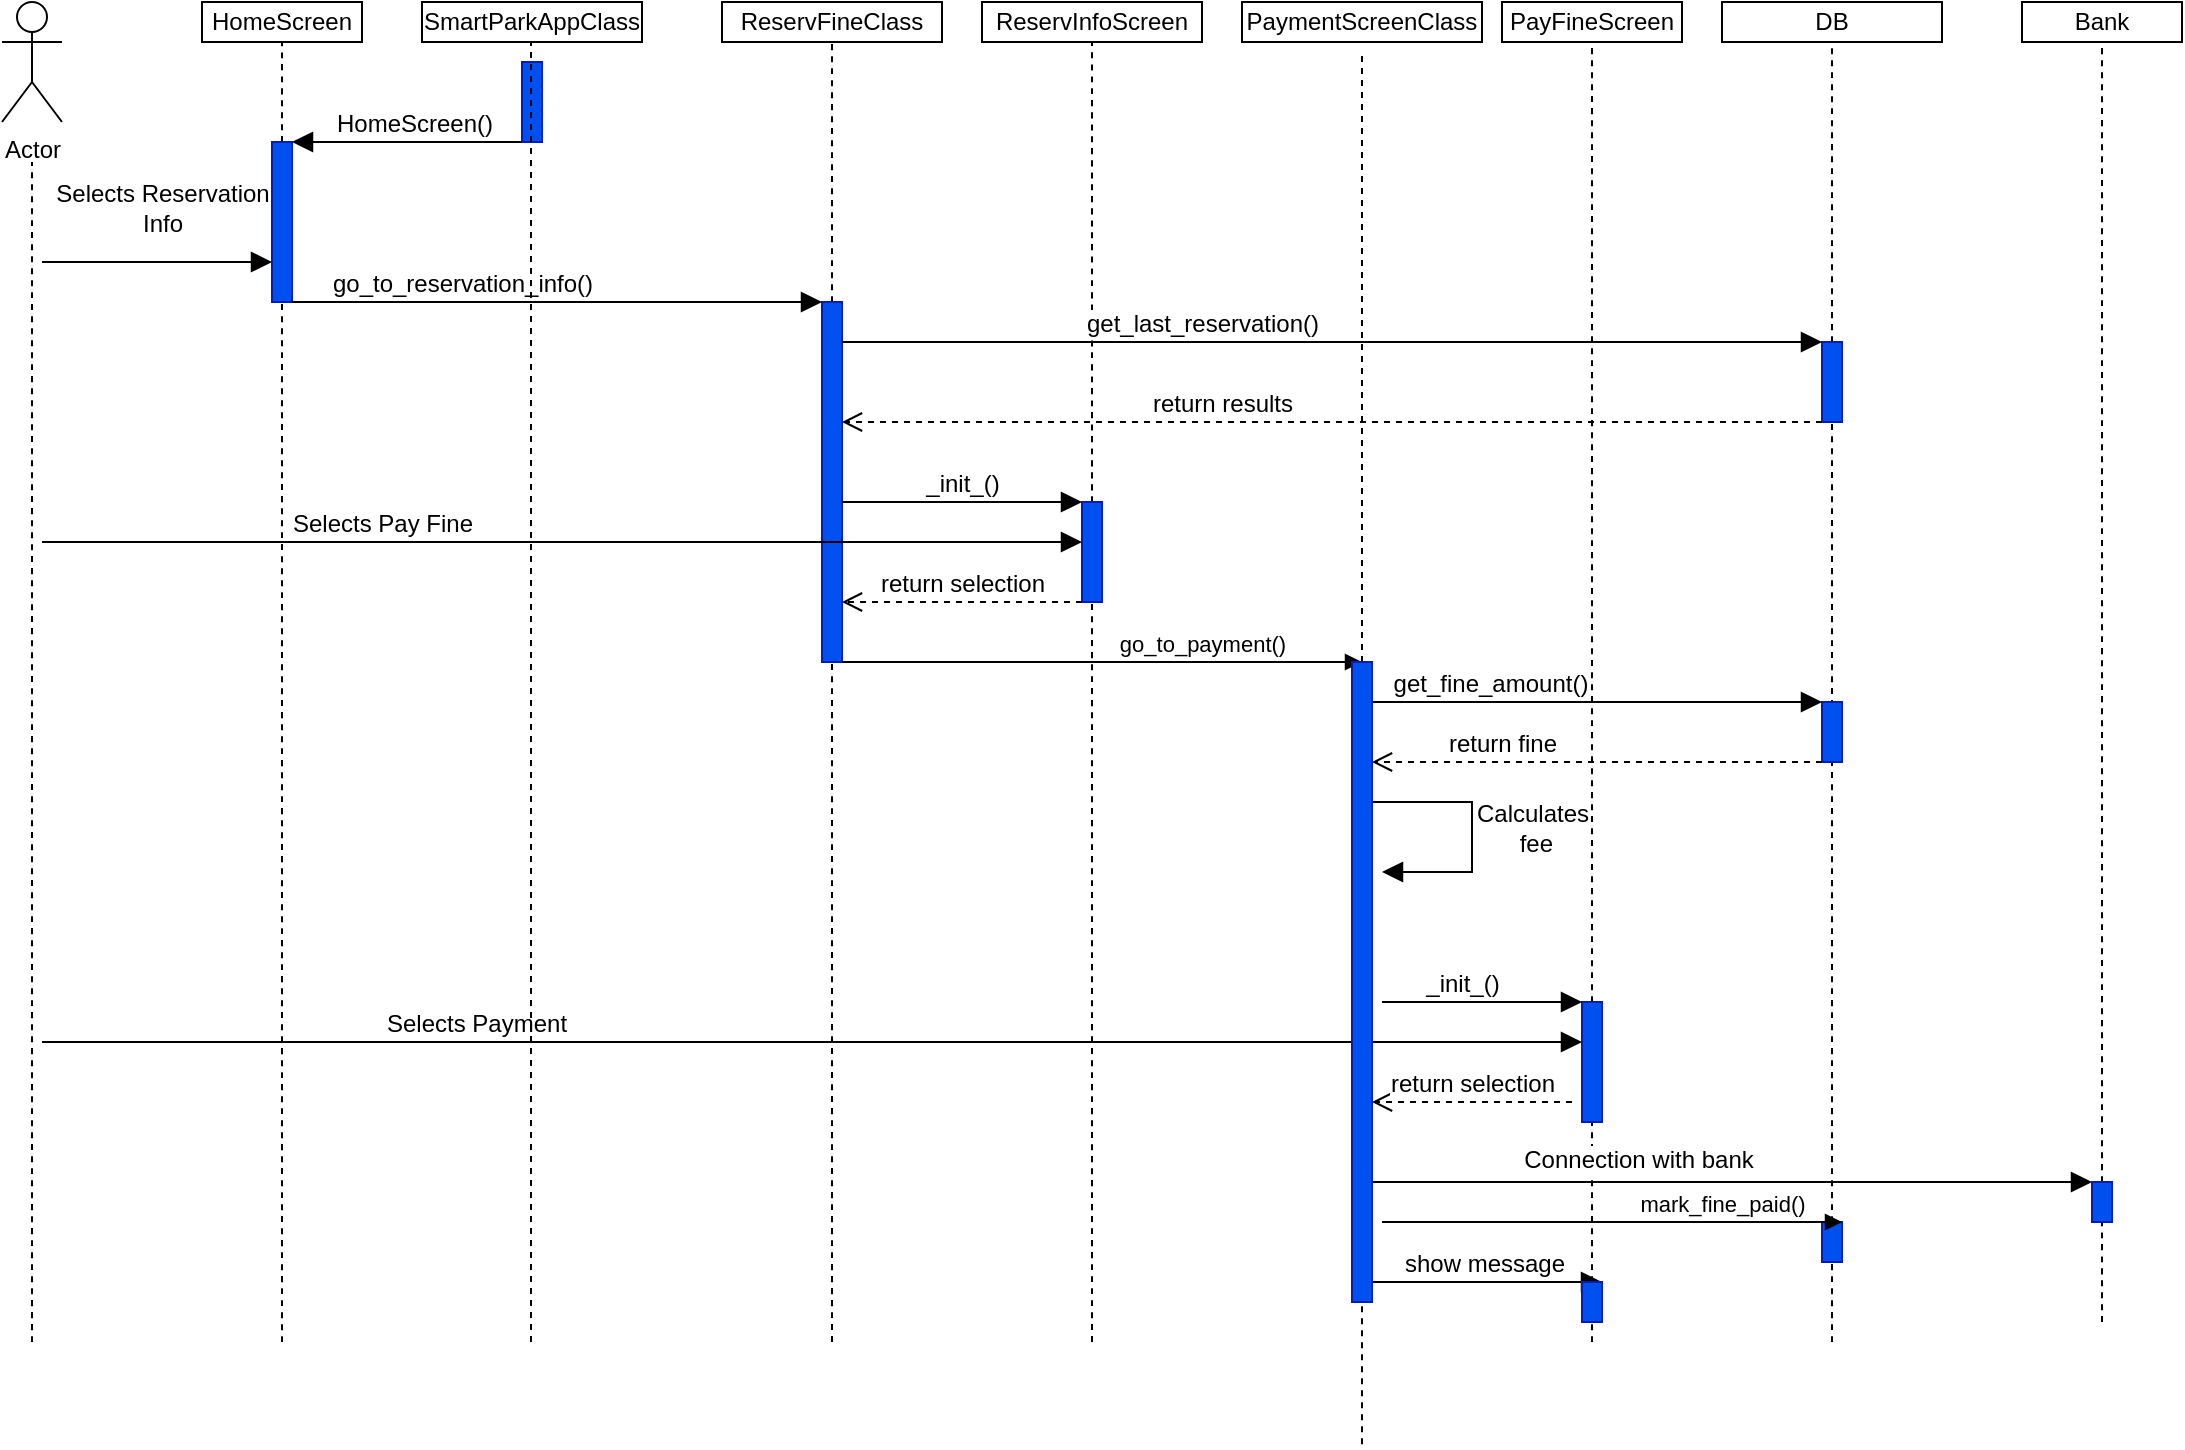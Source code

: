 <mxfile version="27.0.9">
  <diagram name="Page-1" id="2YBvvXClWsGukQMizWep">
    <mxGraphModel dx="1489" dy="810" grid="1" gridSize="10" guides="1" tooltips="1" connect="1" arrows="1" fold="1" page="1" pageScale="1" pageWidth="850" pageHeight="1100" math="0" shadow="0">
      <root>
        <mxCell id="0" />
        <mxCell id="1" parent="0" />
        <mxCell id="ODD396DWi1fxjS1EXlqB-1" value="" style="endArrow=none;dashed=1;html=1;rounded=0;fontSize=12;startSize=8;endSize=8;curved=1;" parent="1" edge="1">
          <mxGeometry width="50" height="50" relative="1" as="geometry">
            <mxPoint x="35" y="680" as="sourcePoint" />
            <mxPoint x="35" y="90" as="targetPoint" />
          </mxGeometry>
        </mxCell>
        <mxCell id="ODD396DWi1fxjS1EXlqB-2" value="Actor" style="shape=umlActor;verticalLabelPosition=bottom;verticalAlign=top;html=1;outlineConnect=0;" parent="1" vertex="1">
          <mxGeometry x="20" y="10" width="30" height="60" as="geometry" />
        </mxCell>
        <mxCell id="ODD396DWi1fxjS1EXlqB-3" value="" style="endArrow=none;dashed=1;html=1;rounded=0;fontSize=12;startSize=8;endSize=8;curved=1;" parent="1" source="ODD396DWi1fxjS1EXlqB-22" target="ODD396DWi1fxjS1EXlqB-4" edge="1">
          <mxGeometry width="50" height="50" relative="1" as="geometry">
            <mxPoint x="160" y="560" as="sourcePoint" />
            <mxPoint x="390" y="290" as="targetPoint" />
          </mxGeometry>
        </mxCell>
        <mxCell id="ODD396DWi1fxjS1EXlqB-4" value="HomeScreen" style="rounded=0;whiteSpace=wrap;html=1;" parent="1" vertex="1">
          <mxGeometry x="120" y="10" width="80" height="20" as="geometry" />
        </mxCell>
        <mxCell id="ODD396DWi1fxjS1EXlqB-9" value="" style="endArrow=none;dashed=1;html=1;rounded=0;fontSize=12;startSize=8;endSize=8;curved=1;" parent="1" source="ODD396DWi1fxjS1EXlqB-21" target="ODD396DWi1fxjS1EXlqB-10" edge="1">
          <mxGeometry width="50" height="50" relative="1" as="geometry">
            <mxPoint x="435" y="560" as="sourcePoint" />
            <mxPoint x="550" y="290" as="targetPoint" />
          </mxGeometry>
        </mxCell>
        <mxCell id="ODD396DWi1fxjS1EXlqB-10" value="ReservFineClass" style="rounded=0;whiteSpace=wrap;html=1;" parent="1" vertex="1">
          <mxGeometry x="380" y="10" width="110" height="20" as="geometry" />
        </mxCell>
        <mxCell id="ODD396DWi1fxjS1EXlqB-11" value="" style="endArrow=none;dashed=1;html=1;rounded=0;fontSize=12;startSize=8;endSize=8;curved=1;" parent="1" source="ODD396DWi1fxjS1EXlqB-20" target="ODD396DWi1fxjS1EXlqB-12" edge="1">
          <mxGeometry width="50" height="50" relative="1" as="geometry">
            <mxPoint x="565" y="560" as="sourcePoint" />
            <mxPoint x="550" y="290" as="targetPoint" />
          </mxGeometry>
        </mxCell>
        <mxCell id="ODD396DWi1fxjS1EXlqB-12" value="ReservInfoScreen" style="rounded=0;whiteSpace=wrap;html=1;" parent="1" vertex="1">
          <mxGeometry x="510" y="10" width="110" height="20" as="geometry" />
        </mxCell>
        <mxCell id="ODD396DWi1fxjS1EXlqB-13" value="" style="endArrow=none;dashed=1;html=1;rounded=0;fontSize=12;startSize=8;endSize=8;curved=1;" parent="1" source="ODD396DWi1fxjS1EXlqB-19" target="ODD396DWi1fxjS1EXlqB-14" edge="1">
          <mxGeometry width="50" height="50" relative="1" as="geometry">
            <mxPoint x="815" y="560" as="sourcePoint" />
            <mxPoint x="680" y="290" as="targetPoint" />
          </mxGeometry>
        </mxCell>
        <mxCell id="ODD396DWi1fxjS1EXlqB-14" value="PayFineScreen" style="rounded=0;whiteSpace=wrap;html=1;" parent="1" vertex="1">
          <mxGeometry x="770" y="10" width="90" height="20" as="geometry" />
        </mxCell>
        <mxCell id="ODD396DWi1fxjS1EXlqB-15" value="" style="endArrow=none;dashed=1;html=1;rounded=0;fontSize=12;startSize=8;endSize=8;curved=1;" parent="1" source="ODD396DWi1fxjS1EXlqB-18" target="ODD396DWi1fxjS1EXlqB-16" edge="1">
          <mxGeometry width="50" height="50" relative="1" as="geometry">
            <mxPoint x="935" y="560" as="sourcePoint" />
            <mxPoint x="680" y="290" as="targetPoint" />
          </mxGeometry>
        </mxCell>
        <mxCell id="ODD396DWi1fxjS1EXlqB-16" value="DB" style="rounded=0;whiteSpace=wrap;html=1;" parent="1" vertex="1">
          <mxGeometry x="880" y="10" width="110" height="20" as="geometry" />
        </mxCell>
        <mxCell id="ODD396DWi1fxjS1EXlqB-23" value="" style="endArrow=none;dashed=1;html=1;rounded=0;fontSize=12;startSize=8;endSize=8;curved=1;" parent="1" target="ODD396DWi1fxjS1EXlqB-22" edge="1">
          <mxGeometry width="50" height="50" relative="1" as="geometry">
            <mxPoint x="160" y="680" as="sourcePoint" />
            <mxPoint x="160" y="30" as="targetPoint" />
          </mxGeometry>
        </mxCell>
        <mxCell id="ODD396DWi1fxjS1EXlqB-22" value="" style="html=1;points=[[0,0,0,0,5],[0,1,0,0,-5],[1,0,0,0,5],[1,1,0,0,-5]];perimeter=orthogonalPerimeter;outlineConnect=0;targetShapes=umlLifeline;portConstraint=eastwest;newEdgeStyle={&quot;curved&quot;:0,&quot;rounded&quot;:0};fillColor=#0050ef;fontColor=#ffffff;strokeColor=#001DBC;" parent="1" vertex="1">
          <mxGeometry x="155" y="80" width="10" height="80" as="geometry" />
        </mxCell>
        <mxCell id="ODD396DWi1fxjS1EXlqB-24" value="" style="endArrow=none;dashed=1;html=1;rounded=0;fontSize=12;startSize=8;endSize=8;curved=1;" parent="1" target="ODD396DWi1fxjS1EXlqB-21" edge="1">
          <mxGeometry width="50" height="50" relative="1" as="geometry">
            <mxPoint x="435" y="680" as="sourcePoint" />
            <mxPoint x="435" y="30" as="targetPoint" />
          </mxGeometry>
        </mxCell>
        <mxCell id="ODD396DWi1fxjS1EXlqB-21" value="" style="html=1;points=[[0,0,0,0,5],[0,1,0,0,-5],[1,0,0,0,5],[1,1,0,0,-5]];perimeter=orthogonalPerimeter;outlineConnect=0;targetShapes=umlLifeline;portConstraint=eastwest;newEdgeStyle={&quot;curved&quot;:0,&quot;rounded&quot;:0};fillColor=#0050ef;fontColor=#ffffff;strokeColor=#001DBC;" parent="1" vertex="1">
          <mxGeometry x="430" y="160" width="10" height="180" as="geometry" />
        </mxCell>
        <mxCell id="ODD396DWi1fxjS1EXlqB-25" value="" style="endArrow=none;dashed=1;html=1;rounded=0;fontSize=12;startSize=8;endSize=8;curved=1;" parent="1" target="ODD396DWi1fxjS1EXlqB-20" edge="1">
          <mxGeometry width="50" height="50" relative="1" as="geometry">
            <mxPoint x="565" y="680" as="sourcePoint" />
            <mxPoint x="565" y="30" as="targetPoint" />
          </mxGeometry>
        </mxCell>
        <mxCell id="ODD396DWi1fxjS1EXlqB-20" value="" style="html=1;points=[[0,0,0,0,5],[0,1,0,0,-5],[1,0,0,0,5],[1,1,0,0,-5]];perimeter=orthogonalPerimeter;outlineConnect=0;targetShapes=umlLifeline;portConstraint=eastwest;newEdgeStyle={&quot;curved&quot;:0,&quot;rounded&quot;:0};fillColor=#0050ef;fontColor=#ffffff;strokeColor=#001DBC;" parent="1" vertex="1">
          <mxGeometry x="560" y="260" width="10" height="50" as="geometry" />
        </mxCell>
        <mxCell id="ODD396DWi1fxjS1EXlqB-26" value="" style="endArrow=none;dashed=1;html=1;rounded=0;fontSize=12;startSize=8;endSize=8;curved=1;" parent="1" target="ODD396DWi1fxjS1EXlqB-19" edge="1">
          <mxGeometry width="50" height="50" relative="1" as="geometry">
            <mxPoint x="815" y="680" as="sourcePoint" />
            <mxPoint x="685" y="30" as="targetPoint" />
          </mxGeometry>
        </mxCell>
        <mxCell id="ODD396DWi1fxjS1EXlqB-19" value="" style="html=1;points=[[0,0,0,0,5],[0,1,0,0,-5],[1,0,0,0,5],[1,1,0,0,-5]];perimeter=orthogonalPerimeter;outlineConnect=0;targetShapes=umlLifeline;portConstraint=eastwest;newEdgeStyle={&quot;curved&quot;:0,&quot;rounded&quot;:0};fillColor=#0050ef;fontColor=#ffffff;strokeColor=#001DBC;" parent="1" vertex="1">
          <mxGeometry x="810" y="510" width="10" height="60" as="geometry" />
        </mxCell>
        <mxCell id="ODD396DWi1fxjS1EXlqB-27" value="" style="endArrow=none;dashed=1;html=1;rounded=0;fontSize=12;startSize=8;endSize=8;curved=1;" parent="1" target="ODD396DWi1fxjS1EXlqB-18" edge="1" source="0WBfvHB4-5IA0MVpjG4s-11">
          <mxGeometry width="50" height="50" relative="1" as="geometry">
            <mxPoint x="935" y="680" as="sourcePoint" />
            <mxPoint x="805" y="30" as="targetPoint" />
          </mxGeometry>
        </mxCell>
        <mxCell id="ODD396DWi1fxjS1EXlqB-18" value="" style="html=1;points=[[0,0,0,0,5],[0,1,0,0,-5],[1,0,0,0,5],[1,1,0,0,-5]];perimeter=orthogonalPerimeter;outlineConnect=0;targetShapes=umlLifeline;portConstraint=eastwest;newEdgeStyle={&quot;curved&quot;:0,&quot;rounded&quot;:0};fillColor=#0050ef;fontColor=#ffffff;strokeColor=#001DBC;" parent="1" vertex="1">
          <mxGeometry x="930" y="180" width="10" height="40" as="geometry" />
        </mxCell>
        <mxCell id="ODD396DWi1fxjS1EXlqB-28" value="Selects Reservation&lt;div&gt;Info&lt;/div&gt;" style="html=1;verticalAlign=bottom;endArrow=block;curved=0;rounded=0;fontSize=12;startSize=8;endSize=8;" parent="1" edge="1">
          <mxGeometry x="0.043" y="10" width="80" relative="1" as="geometry">
            <mxPoint x="40" y="140" as="sourcePoint" />
            <mxPoint x="155" y="140" as="targetPoint" />
            <mxPoint as="offset" />
          </mxGeometry>
        </mxCell>
        <mxCell id="ODD396DWi1fxjS1EXlqB-29" value="HomeScreen()" style="html=1;verticalAlign=bottom;endArrow=block;curved=0;rounded=0;fontSize=12;startSize=8;endSize=8;entryX=1;entryY=0;entryDx=0;entryDy=0;entryPerimeter=0;" parent="1" target="ODD396DWi1fxjS1EXlqB-22" edge="1">
          <mxGeometry x="-0.048" width="80" relative="1" as="geometry">
            <mxPoint x="280" y="80" as="sourcePoint" />
            <mxPoint x="190" y="80" as="targetPoint" />
            <mxPoint as="offset" />
          </mxGeometry>
        </mxCell>
        <mxCell id="ODD396DWi1fxjS1EXlqB-30" value="go_to_reservation_info()" style="html=1;verticalAlign=bottom;endArrow=block;curved=0;rounded=0;fontSize=12;startSize=8;endSize=8;" parent="1" target="ODD396DWi1fxjS1EXlqB-21" edge="1">
          <mxGeometry x="-0.358" width="80" relative="1" as="geometry">
            <mxPoint x="165" y="160" as="sourcePoint" />
            <mxPoint x="245" y="160" as="targetPoint" />
            <mxPoint as="offset" />
          </mxGeometry>
        </mxCell>
        <mxCell id="ODD396DWi1fxjS1EXlqB-31" value="get_last_reservation()" style="html=1;verticalAlign=bottom;endArrow=block;curved=0;rounded=0;fontSize=12;startSize=8;endSize=8;" parent="1" target="ODD396DWi1fxjS1EXlqB-18" edge="1">
          <mxGeometry x="-0.265" width="80" relative="1" as="geometry">
            <mxPoint x="440" y="180" as="sourcePoint" />
            <mxPoint x="520" y="180" as="targetPoint" />
            <mxPoint as="offset" />
          </mxGeometry>
        </mxCell>
        <mxCell id="ODD396DWi1fxjS1EXlqB-33" value="return results" style="html=1;verticalAlign=bottom;endArrow=open;dashed=1;endSize=8;curved=0;rounded=0;fontSize=12;" parent="1" edge="1" source="ODD396DWi1fxjS1EXlqB-18">
          <mxGeometry x="0.225" relative="1" as="geometry">
            <mxPoint x="800" y="220" as="sourcePoint" />
            <mxPoint x="440" y="220" as="targetPoint" />
            <mxPoint as="offset" />
          </mxGeometry>
        </mxCell>
        <mxCell id="ODD396DWi1fxjS1EXlqB-34" value="&lt;div&gt;_init_()&lt;/div&gt;" style="html=1;verticalAlign=bottom;endArrow=block;curved=0;rounded=0;fontSize=12;startSize=8;endSize=8;" parent="1" target="ODD396DWi1fxjS1EXlqB-20" edge="1" source="ODD396DWi1fxjS1EXlqB-21">
          <mxGeometry width="80" relative="1" as="geometry">
            <mxPoint x="450" y="260" as="sourcePoint" />
            <mxPoint x="530" y="260" as="targetPoint" />
          </mxGeometry>
        </mxCell>
        <mxCell id="ODD396DWi1fxjS1EXlqB-35" value="Selects Pay Fine" style="html=1;verticalAlign=bottom;endArrow=block;curved=0;rounded=0;fontSize=12;startSize=8;endSize=8;" parent="1" edge="1">
          <mxGeometry x="-0.346" width="80" relative="1" as="geometry">
            <mxPoint x="40" y="280" as="sourcePoint" />
            <mxPoint x="560" y="280" as="targetPoint" />
            <mxPoint as="offset" />
          </mxGeometry>
        </mxCell>
        <mxCell id="ODD396DWi1fxjS1EXlqB-36" value="" style="html=1;points=[[0,0,0,0,5],[0,1,0,0,-5],[1,0,0,0,5],[1,1,0,0,-5]];perimeter=orthogonalPerimeter;outlineConnect=0;targetShapes=umlLifeline;portConstraint=eastwest;newEdgeStyle={&quot;curved&quot;:0,&quot;rounded&quot;:0};fillColor=#0050ef;fontColor=#ffffff;strokeColor=#001DBC;" parent="1" vertex="1">
          <mxGeometry x="930" y="360" width="10" height="30" as="geometry" />
        </mxCell>
        <mxCell id="ODD396DWi1fxjS1EXlqB-37" value="get_fine_amount()" style="html=1;verticalAlign=bottom;endArrow=block;curved=0;rounded=0;fontSize=12;startSize=8;endSize=8;" parent="1" edge="1">
          <mxGeometry x="-0.479" width="80" relative="1" as="geometry">
            <mxPoint x="705" y="360" as="sourcePoint" />
            <mxPoint x="930" y="360" as="targetPoint" />
            <mxPoint as="offset" />
            <Array as="points">
              <mxPoint x="720" y="360" />
            </Array>
          </mxGeometry>
        </mxCell>
        <mxCell id="ODD396DWi1fxjS1EXlqB-40" value="return selection" style="html=1;verticalAlign=bottom;endArrow=open;dashed=1;endSize=8;curved=0;rounded=0;fontSize=12;" parent="1" edge="1">
          <mxGeometry relative="1" as="geometry">
            <mxPoint x="560" y="310" as="sourcePoint" />
            <mxPoint x="440" y="310" as="targetPoint" />
          </mxGeometry>
        </mxCell>
        <mxCell id="ODD396DWi1fxjS1EXlqB-41" value="return fine" style="html=1;verticalAlign=bottom;endArrow=open;dashed=1;endSize=8;curved=0;rounded=0;fontSize=12;" parent="1" edge="1" target="0WBfvHB4-5IA0MVpjG4s-9">
          <mxGeometry x="0.422" relative="1" as="geometry">
            <mxPoint x="930" y="390" as="sourcePoint" />
            <mxPoint x="570" y="390" as="targetPoint" />
            <mxPoint as="offset" />
          </mxGeometry>
        </mxCell>
        <mxCell id="ODD396DWi1fxjS1EXlqB-42" value="Calculates&lt;div&gt;&amp;nbsp;fee&lt;/div&gt;" style="html=1;verticalAlign=bottom;endArrow=block;curved=0;rounded=0;fontSize=12;startSize=8;endSize=8;" parent="1" edge="1">
          <mxGeometry x="0.231" y="30" width="80" relative="1" as="geometry">
            <mxPoint x="705" y="410" as="sourcePoint" />
            <mxPoint x="710" y="445" as="targetPoint" />
            <Array as="points">
              <mxPoint x="755" y="410" />
              <mxPoint x="755" y="445" />
            </Array>
            <mxPoint as="offset" />
          </mxGeometry>
        </mxCell>
        <mxCell id="ODD396DWi1fxjS1EXlqB-43" value="&lt;span style=&quot;background-color: light-dark(#ffffff, var(--ge-dark-color, #121212)); color: light-dark(rgb(0, 0, 0), rgb(255, 255, 255));&quot;&gt;_init_()&lt;/span&gt;" style="html=1;verticalAlign=bottom;endArrow=block;curved=0;rounded=0;fontSize=12;startSize=8;endSize=8;" parent="1" target="ODD396DWi1fxjS1EXlqB-19" edge="1">
          <mxGeometry x="-0.2" width="80" relative="1" as="geometry">
            <mxPoint x="710" y="510" as="sourcePoint" />
            <mxPoint x="560" y="510" as="targetPoint" />
            <mxPoint as="offset" />
          </mxGeometry>
        </mxCell>
        <mxCell id="ODD396DWi1fxjS1EXlqB-45" value="Selects Payment" style="html=1;verticalAlign=bottom;endArrow=block;curved=0;rounded=0;fontSize=12;startSize=8;endSize=8;" parent="1" edge="1">
          <mxGeometry x="-0.438" width="80" relative="1" as="geometry">
            <mxPoint x="40" y="530" as="sourcePoint" />
            <mxPoint x="810" y="530" as="targetPoint" />
            <mxPoint as="offset" />
          </mxGeometry>
        </mxCell>
        <mxCell id="ODD396DWi1fxjS1EXlqB-46" value="return selection" style="html=1;verticalAlign=bottom;endArrow=open;dashed=1;endSize=8;curved=0;rounded=0;fontSize=12;" parent="1" edge="1">
          <mxGeometry relative="1" as="geometry">
            <mxPoint x="805" y="560" as="sourcePoint" />
            <mxPoint x="705" y="560" as="targetPoint" />
          </mxGeometry>
        </mxCell>
        <mxCell id="ODD396DWi1fxjS1EXlqB-47" value="" style="endArrow=none;dashed=1;html=1;rounded=0;fontSize=12;startSize=8;endSize=8;curved=1;" parent="1" source="ODD396DWi1fxjS1EXlqB-51" target="ODD396DWi1fxjS1EXlqB-48" edge="1">
          <mxGeometry width="50" height="50" relative="1" as="geometry">
            <mxPoint x="1070" y="680" as="sourcePoint" />
            <mxPoint x="910" y="310" as="targetPoint" />
          </mxGeometry>
        </mxCell>
        <mxCell id="ODD396DWi1fxjS1EXlqB-48" value="Bank" style="rounded=0;whiteSpace=wrap;html=1;" parent="1" vertex="1">
          <mxGeometry x="1030" y="10" width="80" height="20" as="geometry" />
        </mxCell>
        <mxCell id="ODD396DWi1fxjS1EXlqB-49" value="Connection with bank" style="html=1;verticalAlign=bottom;endArrow=block;curved=0;rounded=0;fontSize=12;startSize=8;endSize=8;entryX=0;entryY=0;entryDx=0;entryDy=5;entryPerimeter=0;" parent="1" edge="1">
          <mxGeometry x="-0.264" y="2" width="80" relative="1" as="geometry">
            <mxPoint x="705" y="600" as="sourcePoint" />
            <mxPoint x="1065" y="600" as="targetPoint" />
            <mxPoint as="offset" />
          </mxGeometry>
        </mxCell>
        <mxCell id="ODD396DWi1fxjS1EXlqB-50" value="" style="endArrow=none;dashed=1;html=1;rounded=0;fontSize=12;startSize=8;endSize=8;curved=1;" parent="1" target="ODD396DWi1fxjS1EXlqB-51" edge="1">
          <mxGeometry width="50" height="50" relative="1" as="geometry">
            <mxPoint x="1070" y="670" as="sourcePoint" />
            <mxPoint x="940" y="30" as="targetPoint" />
          </mxGeometry>
        </mxCell>
        <mxCell id="ODD396DWi1fxjS1EXlqB-51" value="" style="html=1;points=[[0,0,0,0,5],[0,1,0,0,-5],[1,0,0,0,5],[1,1,0,0,-5]];perimeter=orthogonalPerimeter;outlineConnect=0;targetShapes=umlLifeline;portConstraint=eastwest;newEdgeStyle={&quot;curved&quot;:0,&quot;rounded&quot;:0};fillColor=#0050ef;fontColor=#ffffff;strokeColor=#001DBC;" parent="1" vertex="1">
          <mxGeometry x="1065" y="600" width="10" height="20" as="geometry" />
        </mxCell>
        <mxCell id="ODD396DWi1fxjS1EXlqB-52" value="show message" style="html=1;verticalAlign=bottom;endArrow=block;curved=0;rounded=0;fontSize=12;startSize=8;endSize=8;" parent="1" edge="1" source="0WBfvHB4-5IA0MVpjG4s-9">
          <mxGeometry x="-0.043" width="80" relative="1" as="geometry">
            <mxPoint x="730" y="650" as="sourcePoint" />
            <mxPoint x="820" y="650" as="targetPoint" />
            <mxPoint x="1" as="offset" />
          </mxGeometry>
        </mxCell>
        <mxCell id="ODD396DWi1fxjS1EXlqB-53" value="" style="html=1;points=[[0,0,0,0,5],[0,1,0,0,-5],[1,0,0,0,5],[1,1,0,0,-5]];perimeter=orthogonalPerimeter;outlineConnect=0;targetShapes=umlLifeline;portConstraint=eastwest;newEdgeStyle={&quot;curved&quot;:0,&quot;rounded&quot;:0};fillColor=#0050ef;fontColor=#ffffff;strokeColor=#001DBC;" parent="1" vertex="1">
          <mxGeometry x="810" y="650" width="10" height="20" as="geometry" />
        </mxCell>
        <mxCell id="0WBfvHB4-5IA0MVpjG4s-1" value="SmartParkAppClass" style="html=1;whiteSpace=wrap;" vertex="1" parent="1">
          <mxGeometry x="230" y="10" width="110" height="20" as="geometry" />
        </mxCell>
        <mxCell id="0WBfvHB4-5IA0MVpjG4s-2" value="" style="html=1;points=[[0,0,0,0,5],[0,1,0,0,-5],[1,0,0,0,5],[1,1,0,0,-5]];perimeter=orthogonalPerimeter;outlineConnect=0;targetShapes=umlLifeline;portConstraint=eastwest;newEdgeStyle={&quot;curved&quot;:0,&quot;rounded&quot;:0};fillColor=#0050ef;fontColor=#ffffff;strokeColor=#001DBC;" vertex="1" parent="1">
          <mxGeometry x="280" y="40" width="10" height="40" as="geometry" />
        </mxCell>
        <mxCell id="0WBfvHB4-5IA0MVpjG4s-3" value="" style="endArrow=none;dashed=1;html=1;rounded=0;" edge="1" parent="1">
          <mxGeometry width="50" height="50" relative="1" as="geometry">
            <mxPoint x="284.5" y="680" as="sourcePoint" />
            <mxPoint x="284.5" y="30" as="targetPoint" />
          </mxGeometry>
        </mxCell>
        <mxCell id="0WBfvHB4-5IA0MVpjG4s-5" value="PaymentScreenClass" style="rounded=0;whiteSpace=wrap;html=1;" vertex="1" parent="1">
          <mxGeometry x="640" y="10" width="120" height="20" as="geometry" />
        </mxCell>
        <mxCell id="0WBfvHB4-5IA0MVpjG4s-6" value="" style="endArrow=none;dashed=1;html=1;rounded=0;" edge="1" parent="1" source="0WBfvHB4-5IA0MVpjG4s-9">
          <mxGeometry width="50" height="50" relative="1" as="geometry">
            <mxPoint x="700" y="731.143" as="sourcePoint" />
            <mxPoint x="700" y="35" as="targetPoint" />
          </mxGeometry>
        </mxCell>
        <mxCell id="0WBfvHB4-5IA0MVpjG4s-7" value="go_to_payment()" style="html=1;verticalAlign=bottom;endArrow=block;curved=0;rounded=0;" edge="1" parent="1">
          <mxGeometry x="0.385" width="80" relative="1" as="geometry">
            <mxPoint x="440" y="340" as="sourcePoint" />
            <mxPoint x="700" y="340" as="targetPoint" />
            <mxPoint as="offset" />
          </mxGeometry>
        </mxCell>
        <mxCell id="0WBfvHB4-5IA0MVpjG4s-8" value="" style="endArrow=none;dashed=1;html=1;rounded=0;" edge="1" parent="1" target="0WBfvHB4-5IA0MVpjG4s-9">
          <mxGeometry width="50" height="50" relative="1" as="geometry">
            <mxPoint x="700" y="731.143" as="sourcePoint" />
            <mxPoint x="700" y="35" as="targetPoint" />
          </mxGeometry>
        </mxCell>
        <mxCell id="0WBfvHB4-5IA0MVpjG4s-9" value="" style="html=1;points=[[0,0,0,0,5],[0,1,0,0,-5],[1,0,0,0,5],[1,1,0,0,-5]];perimeter=orthogonalPerimeter;outlineConnect=0;targetShapes=umlLifeline;portConstraint=eastwest;newEdgeStyle={&quot;curved&quot;:0,&quot;rounded&quot;:0};fillColor=#0050ef;fontColor=#ffffff;strokeColor=#001DBC;" vertex="1" parent="1">
          <mxGeometry x="695" y="340" width="10" height="320" as="geometry" />
        </mxCell>
        <mxCell id="0WBfvHB4-5IA0MVpjG4s-12" value="" style="endArrow=none;dashed=1;html=1;rounded=0;fontSize=12;startSize=8;endSize=8;curved=1;" edge="1" parent="1" target="0WBfvHB4-5IA0MVpjG4s-11">
          <mxGeometry width="50" height="50" relative="1" as="geometry">
            <mxPoint x="935" y="680" as="sourcePoint" />
            <mxPoint x="935" y="220" as="targetPoint" />
          </mxGeometry>
        </mxCell>
        <mxCell id="0WBfvHB4-5IA0MVpjG4s-11" value="" style="html=1;points=[[0,0,0,0,5],[0,1,0,0,-5],[1,0,0,0,5],[1,1,0,0,-5]];perimeter=orthogonalPerimeter;outlineConnect=0;targetShapes=umlLifeline;portConstraint=eastwest;newEdgeStyle={&quot;curved&quot;:0,&quot;rounded&quot;:0};fillColor=#0050ef;fontColor=#ffffff;strokeColor=#001DBC;" vertex="1" parent="1">
          <mxGeometry x="930" y="620" width="10" height="20" as="geometry" />
        </mxCell>
        <mxCell id="0WBfvHB4-5IA0MVpjG4s-13" value="mark_fine_paid()" style="html=1;verticalAlign=bottom;endArrow=block;curved=0;rounded=0;" edge="1" parent="1">
          <mxGeometry x="0.478" width="80" relative="1" as="geometry">
            <mxPoint x="710" y="620" as="sourcePoint" />
            <mxPoint x="940" y="620" as="targetPoint" />
            <mxPoint as="offset" />
          </mxGeometry>
        </mxCell>
      </root>
    </mxGraphModel>
  </diagram>
</mxfile>
